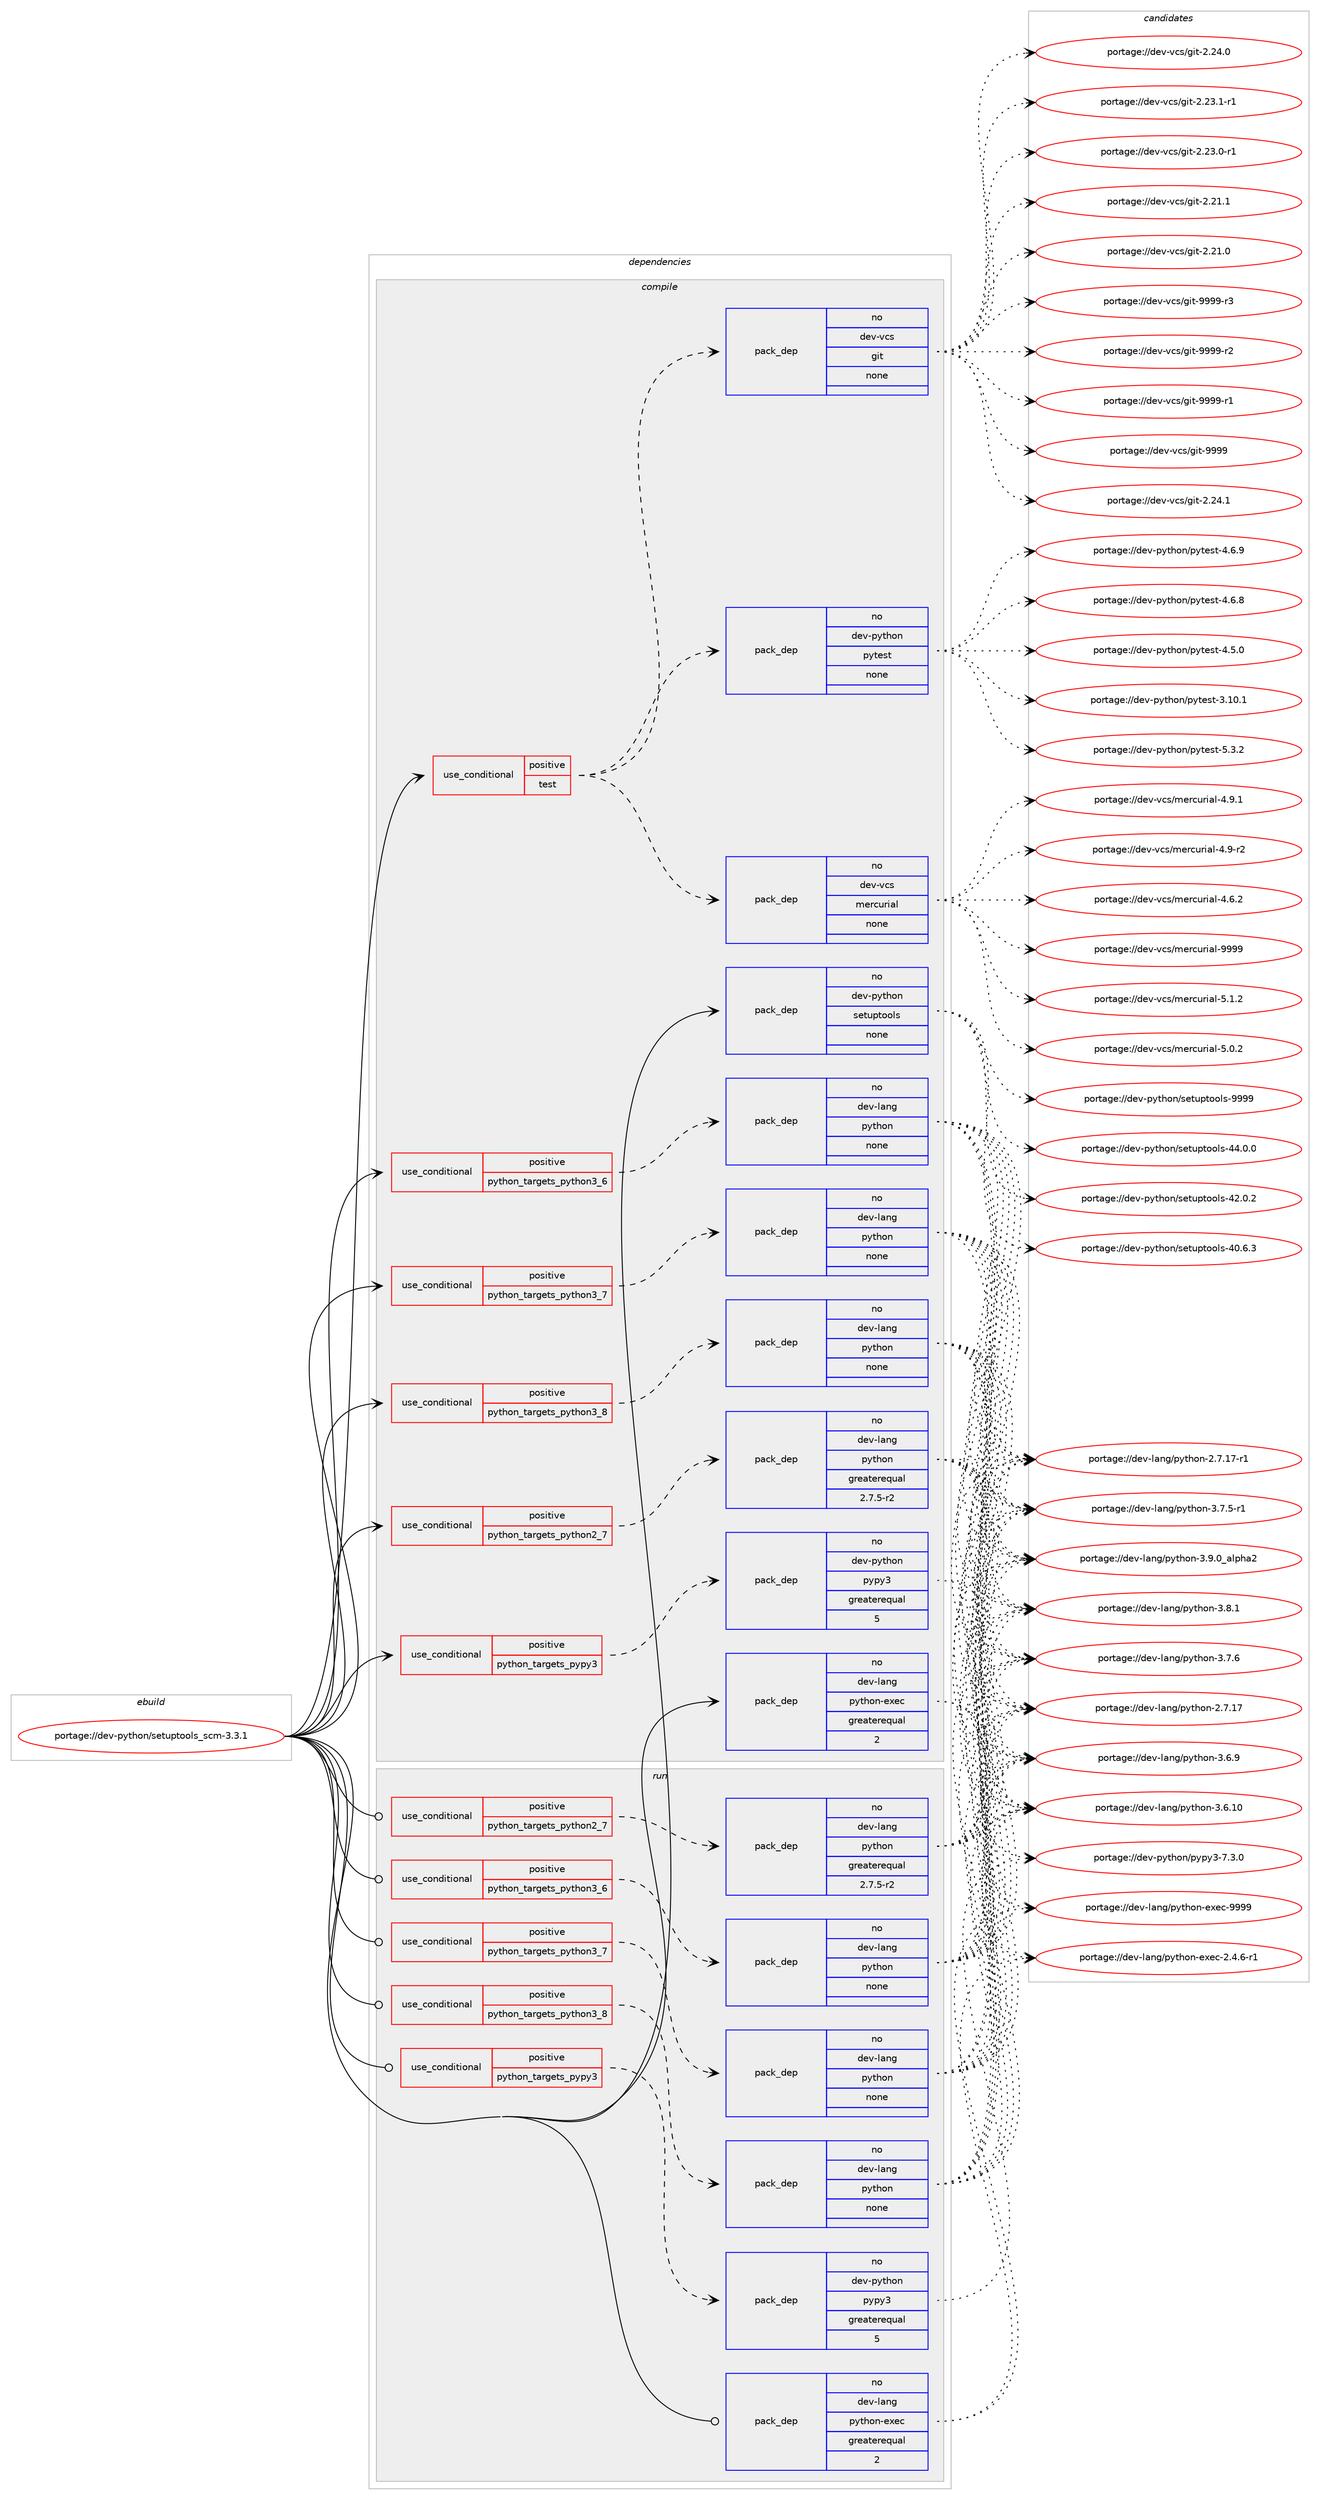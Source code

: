 digraph prolog {

# *************
# Graph options
# *************

newrank=true;
concentrate=true;
compound=true;
graph [rankdir=LR,fontname=Helvetica,fontsize=10,ranksep=1.5];#, ranksep=2.5, nodesep=0.2];
edge  [arrowhead=vee];
node  [fontname=Helvetica,fontsize=10];

# **********
# The ebuild
# **********

subgraph cluster_leftcol {
color=gray;
label=<<i>ebuild</i>>;
id [label="portage://dev-python/setuptools_scm-3.3.1", color=red, width=4, href="../dev-python/setuptools_scm-3.3.1.svg"];
}

# ****************
# The dependencies
# ****************

subgraph cluster_midcol {
color=gray;
label=<<i>dependencies</i>>;
subgraph cluster_compile {
fillcolor="#eeeeee";
style=filled;
label=<<i>compile</i>>;
subgraph cond106072 {
dependency426126 [label=<<TABLE BORDER="0" CELLBORDER="1" CELLSPACING="0" CELLPADDING="4"><TR><TD ROWSPAN="3" CELLPADDING="10">use_conditional</TD></TR><TR><TD>positive</TD></TR><TR><TD>python_targets_pypy3</TD></TR></TABLE>>, shape=none, color=red];
subgraph pack315156 {
dependency426127 [label=<<TABLE BORDER="0" CELLBORDER="1" CELLSPACING="0" CELLPADDING="4" WIDTH="220"><TR><TD ROWSPAN="6" CELLPADDING="30">pack_dep</TD></TR><TR><TD WIDTH="110">no</TD></TR><TR><TD>dev-python</TD></TR><TR><TD>pypy3</TD></TR><TR><TD>greaterequal</TD></TR><TR><TD>5</TD></TR></TABLE>>, shape=none, color=blue];
}
dependency426126:e -> dependency426127:w [weight=20,style="dashed",arrowhead="vee"];
}
id:e -> dependency426126:w [weight=20,style="solid",arrowhead="vee"];
subgraph cond106073 {
dependency426128 [label=<<TABLE BORDER="0" CELLBORDER="1" CELLSPACING="0" CELLPADDING="4"><TR><TD ROWSPAN="3" CELLPADDING="10">use_conditional</TD></TR><TR><TD>positive</TD></TR><TR><TD>python_targets_python2_7</TD></TR></TABLE>>, shape=none, color=red];
subgraph pack315157 {
dependency426129 [label=<<TABLE BORDER="0" CELLBORDER="1" CELLSPACING="0" CELLPADDING="4" WIDTH="220"><TR><TD ROWSPAN="6" CELLPADDING="30">pack_dep</TD></TR><TR><TD WIDTH="110">no</TD></TR><TR><TD>dev-lang</TD></TR><TR><TD>python</TD></TR><TR><TD>greaterequal</TD></TR><TR><TD>2.7.5-r2</TD></TR></TABLE>>, shape=none, color=blue];
}
dependency426128:e -> dependency426129:w [weight=20,style="dashed",arrowhead="vee"];
}
id:e -> dependency426128:w [weight=20,style="solid",arrowhead="vee"];
subgraph cond106074 {
dependency426130 [label=<<TABLE BORDER="0" CELLBORDER="1" CELLSPACING="0" CELLPADDING="4"><TR><TD ROWSPAN="3" CELLPADDING="10">use_conditional</TD></TR><TR><TD>positive</TD></TR><TR><TD>python_targets_python3_6</TD></TR></TABLE>>, shape=none, color=red];
subgraph pack315158 {
dependency426131 [label=<<TABLE BORDER="0" CELLBORDER="1" CELLSPACING="0" CELLPADDING="4" WIDTH="220"><TR><TD ROWSPAN="6" CELLPADDING="30">pack_dep</TD></TR><TR><TD WIDTH="110">no</TD></TR><TR><TD>dev-lang</TD></TR><TR><TD>python</TD></TR><TR><TD>none</TD></TR><TR><TD></TD></TR></TABLE>>, shape=none, color=blue];
}
dependency426130:e -> dependency426131:w [weight=20,style="dashed",arrowhead="vee"];
}
id:e -> dependency426130:w [weight=20,style="solid",arrowhead="vee"];
subgraph cond106075 {
dependency426132 [label=<<TABLE BORDER="0" CELLBORDER="1" CELLSPACING="0" CELLPADDING="4"><TR><TD ROWSPAN="3" CELLPADDING="10">use_conditional</TD></TR><TR><TD>positive</TD></TR><TR><TD>python_targets_python3_7</TD></TR></TABLE>>, shape=none, color=red];
subgraph pack315159 {
dependency426133 [label=<<TABLE BORDER="0" CELLBORDER="1" CELLSPACING="0" CELLPADDING="4" WIDTH="220"><TR><TD ROWSPAN="6" CELLPADDING="30">pack_dep</TD></TR><TR><TD WIDTH="110">no</TD></TR><TR><TD>dev-lang</TD></TR><TR><TD>python</TD></TR><TR><TD>none</TD></TR><TR><TD></TD></TR></TABLE>>, shape=none, color=blue];
}
dependency426132:e -> dependency426133:w [weight=20,style="dashed",arrowhead="vee"];
}
id:e -> dependency426132:w [weight=20,style="solid",arrowhead="vee"];
subgraph cond106076 {
dependency426134 [label=<<TABLE BORDER="0" CELLBORDER="1" CELLSPACING="0" CELLPADDING="4"><TR><TD ROWSPAN="3" CELLPADDING="10">use_conditional</TD></TR><TR><TD>positive</TD></TR><TR><TD>python_targets_python3_8</TD></TR></TABLE>>, shape=none, color=red];
subgraph pack315160 {
dependency426135 [label=<<TABLE BORDER="0" CELLBORDER="1" CELLSPACING="0" CELLPADDING="4" WIDTH="220"><TR><TD ROWSPAN="6" CELLPADDING="30">pack_dep</TD></TR><TR><TD WIDTH="110">no</TD></TR><TR><TD>dev-lang</TD></TR><TR><TD>python</TD></TR><TR><TD>none</TD></TR><TR><TD></TD></TR></TABLE>>, shape=none, color=blue];
}
dependency426134:e -> dependency426135:w [weight=20,style="dashed",arrowhead="vee"];
}
id:e -> dependency426134:w [weight=20,style="solid",arrowhead="vee"];
subgraph cond106077 {
dependency426136 [label=<<TABLE BORDER="0" CELLBORDER="1" CELLSPACING="0" CELLPADDING="4"><TR><TD ROWSPAN="3" CELLPADDING="10">use_conditional</TD></TR><TR><TD>positive</TD></TR><TR><TD>test</TD></TR></TABLE>>, shape=none, color=red];
subgraph pack315161 {
dependency426137 [label=<<TABLE BORDER="0" CELLBORDER="1" CELLSPACING="0" CELLPADDING="4" WIDTH="220"><TR><TD ROWSPAN="6" CELLPADDING="30">pack_dep</TD></TR><TR><TD WIDTH="110">no</TD></TR><TR><TD>dev-python</TD></TR><TR><TD>pytest</TD></TR><TR><TD>none</TD></TR><TR><TD></TD></TR></TABLE>>, shape=none, color=blue];
}
dependency426136:e -> dependency426137:w [weight=20,style="dashed",arrowhead="vee"];
subgraph pack315162 {
dependency426138 [label=<<TABLE BORDER="0" CELLBORDER="1" CELLSPACING="0" CELLPADDING="4" WIDTH="220"><TR><TD ROWSPAN="6" CELLPADDING="30">pack_dep</TD></TR><TR><TD WIDTH="110">no</TD></TR><TR><TD>dev-vcs</TD></TR><TR><TD>git</TD></TR><TR><TD>none</TD></TR><TR><TD></TD></TR></TABLE>>, shape=none, color=blue];
}
dependency426136:e -> dependency426138:w [weight=20,style="dashed",arrowhead="vee"];
subgraph pack315163 {
dependency426139 [label=<<TABLE BORDER="0" CELLBORDER="1" CELLSPACING="0" CELLPADDING="4" WIDTH="220"><TR><TD ROWSPAN="6" CELLPADDING="30">pack_dep</TD></TR><TR><TD WIDTH="110">no</TD></TR><TR><TD>dev-vcs</TD></TR><TR><TD>mercurial</TD></TR><TR><TD>none</TD></TR><TR><TD></TD></TR></TABLE>>, shape=none, color=blue];
}
dependency426136:e -> dependency426139:w [weight=20,style="dashed",arrowhead="vee"];
}
id:e -> dependency426136:w [weight=20,style="solid",arrowhead="vee"];
subgraph pack315164 {
dependency426140 [label=<<TABLE BORDER="0" CELLBORDER="1" CELLSPACING="0" CELLPADDING="4" WIDTH="220"><TR><TD ROWSPAN="6" CELLPADDING="30">pack_dep</TD></TR><TR><TD WIDTH="110">no</TD></TR><TR><TD>dev-lang</TD></TR><TR><TD>python-exec</TD></TR><TR><TD>greaterequal</TD></TR><TR><TD>2</TD></TR></TABLE>>, shape=none, color=blue];
}
id:e -> dependency426140:w [weight=20,style="solid",arrowhead="vee"];
subgraph pack315165 {
dependency426141 [label=<<TABLE BORDER="0" CELLBORDER="1" CELLSPACING="0" CELLPADDING="4" WIDTH="220"><TR><TD ROWSPAN="6" CELLPADDING="30">pack_dep</TD></TR><TR><TD WIDTH="110">no</TD></TR><TR><TD>dev-python</TD></TR><TR><TD>setuptools</TD></TR><TR><TD>none</TD></TR><TR><TD></TD></TR></TABLE>>, shape=none, color=blue];
}
id:e -> dependency426141:w [weight=20,style="solid",arrowhead="vee"];
}
subgraph cluster_compileandrun {
fillcolor="#eeeeee";
style=filled;
label=<<i>compile and run</i>>;
}
subgraph cluster_run {
fillcolor="#eeeeee";
style=filled;
label=<<i>run</i>>;
subgraph cond106078 {
dependency426142 [label=<<TABLE BORDER="0" CELLBORDER="1" CELLSPACING="0" CELLPADDING="4"><TR><TD ROWSPAN="3" CELLPADDING="10">use_conditional</TD></TR><TR><TD>positive</TD></TR><TR><TD>python_targets_pypy3</TD></TR></TABLE>>, shape=none, color=red];
subgraph pack315166 {
dependency426143 [label=<<TABLE BORDER="0" CELLBORDER="1" CELLSPACING="0" CELLPADDING="4" WIDTH="220"><TR><TD ROWSPAN="6" CELLPADDING="30">pack_dep</TD></TR><TR><TD WIDTH="110">no</TD></TR><TR><TD>dev-python</TD></TR><TR><TD>pypy3</TD></TR><TR><TD>greaterequal</TD></TR><TR><TD>5</TD></TR></TABLE>>, shape=none, color=blue];
}
dependency426142:e -> dependency426143:w [weight=20,style="dashed",arrowhead="vee"];
}
id:e -> dependency426142:w [weight=20,style="solid",arrowhead="odot"];
subgraph cond106079 {
dependency426144 [label=<<TABLE BORDER="0" CELLBORDER="1" CELLSPACING="0" CELLPADDING="4"><TR><TD ROWSPAN="3" CELLPADDING="10">use_conditional</TD></TR><TR><TD>positive</TD></TR><TR><TD>python_targets_python2_7</TD></TR></TABLE>>, shape=none, color=red];
subgraph pack315167 {
dependency426145 [label=<<TABLE BORDER="0" CELLBORDER="1" CELLSPACING="0" CELLPADDING="4" WIDTH="220"><TR><TD ROWSPAN="6" CELLPADDING="30">pack_dep</TD></TR><TR><TD WIDTH="110">no</TD></TR><TR><TD>dev-lang</TD></TR><TR><TD>python</TD></TR><TR><TD>greaterequal</TD></TR><TR><TD>2.7.5-r2</TD></TR></TABLE>>, shape=none, color=blue];
}
dependency426144:e -> dependency426145:w [weight=20,style="dashed",arrowhead="vee"];
}
id:e -> dependency426144:w [weight=20,style="solid",arrowhead="odot"];
subgraph cond106080 {
dependency426146 [label=<<TABLE BORDER="0" CELLBORDER="1" CELLSPACING="0" CELLPADDING="4"><TR><TD ROWSPAN="3" CELLPADDING="10">use_conditional</TD></TR><TR><TD>positive</TD></TR><TR><TD>python_targets_python3_6</TD></TR></TABLE>>, shape=none, color=red];
subgraph pack315168 {
dependency426147 [label=<<TABLE BORDER="0" CELLBORDER="1" CELLSPACING="0" CELLPADDING="4" WIDTH="220"><TR><TD ROWSPAN="6" CELLPADDING="30">pack_dep</TD></TR><TR><TD WIDTH="110">no</TD></TR><TR><TD>dev-lang</TD></TR><TR><TD>python</TD></TR><TR><TD>none</TD></TR><TR><TD></TD></TR></TABLE>>, shape=none, color=blue];
}
dependency426146:e -> dependency426147:w [weight=20,style="dashed",arrowhead="vee"];
}
id:e -> dependency426146:w [weight=20,style="solid",arrowhead="odot"];
subgraph cond106081 {
dependency426148 [label=<<TABLE BORDER="0" CELLBORDER="1" CELLSPACING="0" CELLPADDING="4"><TR><TD ROWSPAN="3" CELLPADDING="10">use_conditional</TD></TR><TR><TD>positive</TD></TR><TR><TD>python_targets_python3_7</TD></TR></TABLE>>, shape=none, color=red];
subgraph pack315169 {
dependency426149 [label=<<TABLE BORDER="0" CELLBORDER="1" CELLSPACING="0" CELLPADDING="4" WIDTH="220"><TR><TD ROWSPAN="6" CELLPADDING="30">pack_dep</TD></TR><TR><TD WIDTH="110">no</TD></TR><TR><TD>dev-lang</TD></TR><TR><TD>python</TD></TR><TR><TD>none</TD></TR><TR><TD></TD></TR></TABLE>>, shape=none, color=blue];
}
dependency426148:e -> dependency426149:w [weight=20,style="dashed",arrowhead="vee"];
}
id:e -> dependency426148:w [weight=20,style="solid",arrowhead="odot"];
subgraph cond106082 {
dependency426150 [label=<<TABLE BORDER="0" CELLBORDER="1" CELLSPACING="0" CELLPADDING="4"><TR><TD ROWSPAN="3" CELLPADDING="10">use_conditional</TD></TR><TR><TD>positive</TD></TR><TR><TD>python_targets_python3_8</TD></TR></TABLE>>, shape=none, color=red];
subgraph pack315170 {
dependency426151 [label=<<TABLE BORDER="0" CELLBORDER="1" CELLSPACING="0" CELLPADDING="4" WIDTH="220"><TR><TD ROWSPAN="6" CELLPADDING="30">pack_dep</TD></TR><TR><TD WIDTH="110">no</TD></TR><TR><TD>dev-lang</TD></TR><TR><TD>python</TD></TR><TR><TD>none</TD></TR><TR><TD></TD></TR></TABLE>>, shape=none, color=blue];
}
dependency426150:e -> dependency426151:w [weight=20,style="dashed",arrowhead="vee"];
}
id:e -> dependency426150:w [weight=20,style="solid",arrowhead="odot"];
subgraph pack315171 {
dependency426152 [label=<<TABLE BORDER="0" CELLBORDER="1" CELLSPACING="0" CELLPADDING="4" WIDTH="220"><TR><TD ROWSPAN="6" CELLPADDING="30">pack_dep</TD></TR><TR><TD WIDTH="110">no</TD></TR><TR><TD>dev-lang</TD></TR><TR><TD>python-exec</TD></TR><TR><TD>greaterequal</TD></TR><TR><TD>2</TD></TR></TABLE>>, shape=none, color=blue];
}
id:e -> dependency426152:w [weight=20,style="solid",arrowhead="odot"];
}
}

# **************
# The candidates
# **************

subgraph cluster_choices {
rank=same;
color=gray;
label=<<i>candidates</i>>;

subgraph choice315156 {
color=black;
nodesep=1;
choice100101118451121211161041111104711212111212151455546514648 [label="portage://dev-python/pypy3-7.3.0", color=red, width=4,href="../dev-python/pypy3-7.3.0.svg"];
dependency426127:e -> choice100101118451121211161041111104711212111212151455546514648:w [style=dotted,weight="100"];
}
subgraph choice315157 {
color=black;
nodesep=1;
choice10010111845108971101034711212111610411111045514657464895971081121049750 [label="portage://dev-lang/python-3.9.0_alpha2", color=red, width=4,href="../dev-lang/python-3.9.0_alpha2.svg"];
choice100101118451089711010347112121116104111110455146564649 [label="portage://dev-lang/python-3.8.1", color=red, width=4,href="../dev-lang/python-3.8.1.svg"];
choice100101118451089711010347112121116104111110455146554654 [label="portage://dev-lang/python-3.7.6", color=red, width=4,href="../dev-lang/python-3.7.6.svg"];
choice1001011184510897110103471121211161041111104551465546534511449 [label="portage://dev-lang/python-3.7.5-r1", color=red, width=4,href="../dev-lang/python-3.7.5-r1.svg"];
choice100101118451089711010347112121116104111110455146544657 [label="portage://dev-lang/python-3.6.9", color=red, width=4,href="../dev-lang/python-3.6.9.svg"];
choice10010111845108971101034711212111610411111045514654464948 [label="portage://dev-lang/python-3.6.10", color=red, width=4,href="../dev-lang/python-3.6.10.svg"];
choice100101118451089711010347112121116104111110455046554649554511449 [label="portage://dev-lang/python-2.7.17-r1", color=red, width=4,href="../dev-lang/python-2.7.17-r1.svg"];
choice10010111845108971101034711212111610411111045504655464955 [label="portage://dev-lang/python-2.7.17", color=red, width=4,href="../dev-lang/python-2.7.17.svg"];
dependency426129:e -> choice10010111845108971101034711212111610411111045514657464895971081121049750:w [style=dotted,weight="100"];
dependency426129:e -> choice100101118451089711010347112121116104111110455146564649:w [style=dotted,weight="100"];
dependency426129:e -> choice100101118451089711010347112121116104111110455146554654:w [style=dotted,weight="100"];
dependency426129:e -> choice1001011184510897110103471121211161041111104551465546534511449:w [style=dotted,weight="100"];
dependency426129:e -> choice100101118451089711010347112121116104111110455146544657:w [style=dotted,weight="100"];
dependency426129:e -> choice10010111845108971101034711212111610411111045514654464948:w [style=dotted,weight="100"];
dependency426129:e -> choice100101118451089711010347112121116104111110455046554649554511449:w [style=dotted,weight="100"];
dependency426129:e -> choice10010111845108971101034711212111610411111045504655464955:w [style=dotted,weight="100"];
}
subgraph choice315158 {
color=black;
nodesep=1;
choice10010111845108971101034711212111610411111045514657464895971081121049750 [label="portage://dev-lang/python-3.9.0_alpha2", color=red, width=4,href="../dev-lang/python-3.9.0_alpha2.svg"];
choice100101118451089711010347112121116104111110455146564649 [label="portage://dev-lang/python-3.8.1", color=red, width=4,href="../dev-lang/python-3.8.1.svg"];
choice100101118451089711010347112121116104111110455146554654 [label="portage://dev-lang/python-3.7.6", color=red, width=4,href="../dev-lang/python-3.7.6.svg"];
choice1001011184510897110103471121211161041111104551465546534511449 [label="portage://dev-lang/python-3.7.5-r1", color=red, width=4,href="../dev-lang/python-3.7.5-r1.svg"];
choice100101118451089711010347112121116104111110455146544657 [label="portage://dev-lang/python-3.6.9", color=red, width=4,href="../dev-lang/python-3.6.9.svg"];
choice10010111845108971101034711212111610411111045514654464948 [label="portage://dev-lang/python-3.6.10", color=red, width=4,href="../dev-lang/python-3.6.10.svg"];
choice100101118451089711010347112121116104111110455046554649554511449 [label="portage://dev-lang/python-2.7.17-r1", color=red, width=4,href="../dev-lang/python-2.7.17-r1.svg"];
choice10010111845108971101034711212111610411111045504655464955 [label="portage://dev-lang/python-2.7.17", color=red, width=4,href="../dev-lang/python-2.7.17.svg"];
dependency426131:e -> choice10010111845108971101034711212111610411111045514657464895971081121049750:w [style=dotted,weight="100"];
dependency426131:e -> choice100101118451089711010347112121116104111110455146564649:w [style=dotted,weight="100"];
dependency426131:e -> choice100101118451089711010347112121116104111110455146554654:w [style=dotted,weight="100"];
dependency426131:e -> choice1001011184510897110103471121211161041111104551465546534511449:w [style=dotted,weight="100"];
dependency426131:e -> choice100101118451089711010347112121116104111110455146544657:w [style=dotted,weight="100"];
dependency426131:e -> choice10010111845108971101034711212111610411111045514654464948:w [style=dotted,weight="100"];
dependency426131:e -> choice100101118451089711010347112121116104111110455046554649554511449:w [style=dotted,weight="100"];
dependency426131:e -> choice10010111845108971101034711212111610411111045504655464955:w [style=dotted,weight="100"];
}
subgraph choice315159 {
color=black;
nodesep=1;
choice10010111845108971101034711212111610411111045514657464895971081121049750 [label="portage://dev-lang/python-3.9.0_alpha2", color=red, width=4,href="../dev-lang/python-3.9.0_alpha2.svg"];
choice100101118451089711010347112121116104111110455146564649 [label="portage://dev-lang/python-3.8.1", color=red, width=4,href="../dev-lang/python-3.8.1.svg"];
choice100101118451089711010347112121116104111110455146554654 [label="portage://dev-lang/python-3.7.6", color=red, width=4,href="../dev-lang/python-3.7.6.svg"];
choice1001011184510897110103471121211161041111104551465546534511449 [label="portage://dev-lang/python-3.7.5-r1", color=red, width=4,href="../dev-lang/python-3.7.5-r1.svg"];
choice100101118451089711010347112121116104111110455146544657 [label="portage://dev-lang/python-3.6.9", color=red, width=4,href="../dev-lang/python-3.6.9.svg"];
choice10010111845108971101034711212111610411111045514654464948 [label="portage://dev-lang/python-3.6.10", color=red, width=4,href="../dev-lang/python-3.6.10.svg"];
choice100101118451089711010347112121116104111110455046554649554511449 [label="portage://dev-lang/python-2.7.17-r1", color=red, width=4,href="../dev-lang/python-2.7.17-r1.svg"];
choice10010111845108971101034711212111610411111045504655464955 [label="portage://dev-lang/python-2.7.17", color=red, width=4,href="../dev-lang/python-2.7.17.svg"];
dependency426133:e -> choice10010111845108971101034711212111610411111045514657464895971081121049750:w [style=dotted,weight="100"];
dependency426133:e -> choice100101118451089711010347112121116104111110455146564649:w [style=dotted,weight="100"];
dependency426133:e -> choice100101118451089711010347112121116104111110455146554654:w [style=dotted,weight="100"];
dependency426133:e -> choice1001011184510897110103471121211161041111104551465546534511449:w [style=dotted,weight="100"];
dependency426133:e -> choice100101118451089711010347112121116104111110455146544657:w [style=dotted,weight="100"];
dependency426133:e -> choice10010111845108971101034711212111610411111045514654464948:w [style=dotted,weight="100"];
dependency426133:e -> choice100101118451089711010347112121116104111110455046554649554511449:w [style=dotted,weight="100"];
dependency426133:e -> choice10010111845108971101034711212111610411111045504655464955:w [style=dotted,weight="100"];
}
subgraph choice315160 {
color=black;
nodesep=1;
choice10010111845108971101034711212111610411111045514657464895971081121049750 [label="portage://dev-lang/python-3.9.0_alpha2", color=red, width=4,href="../dev-lang/python-3.9.0_alpha2.svg"];
choice100101118451089711010347112121116104111110455146564649 [label="portage://dev-lang/python-3.8.1", color=red, width=4,href="../dev-lang/python-3.8.1.svg"];
choice100101118451089711010347112121116104111110455146554654 [label="portage://dev-lang/python-3.7.6", color=red, width=4,href="../dev-lang/python-3.7.6.svg"];
choice1001011184510897110103471121211161041111104551465546534511449 [label="portage://dev-lang/python-3.7.5-r1", color=red, width=4,href="../dev-lang/python-3.7.5-r1.svg"];
choice100101118451089711010347112121116104111110455146544657 [label="portage://dev-lang/python-3.6.9", color=red, width=4,href="../dev-lang/python-3.6.9.svg"];
choice10010111845108971101034711212111610411111045514654464948 [label="portage://dev-lang/python-3.6.10", color=red, width=4,href="../dev-lang/python-3.6.10.svg"];
choice100101118451089711010347112121116104111110455046554649554511449 [label="portage://dev-lang/python-2.7.17-r1", color=red, width=4,href="../dev-lang/python-2.7.17-r1.svg"];
choice10010111845108971101034711212111610411111045504655464955 [label="portage://dev-lang/python-2.7.17", color=red, width=4,href="../dev-lang/python-2.7.17.svg"];
dependency426135:e -> choice10010111845108971101034711212111610411111045514657464895971081121049750:w [style=dotted,weight="100"];
dependency426135:e -> choice100101118451089711010347112121116104111110455146564649:w [style=dotted,weight="100"];
dependency426135:e -> choice100101118451089711010347112121116104111110455146554654:w [style=dotted,weight="100"];
dependency426135:e -> choice1001011184510897110103471121211161041111104551465546534511449:w [style=dotted,weight="100"];
dependency426135:e -> choice100101118451089711010347112121116104111110455146544657:w [style=dotted,weight="100"];
dependency426135:e -> choice10010111845108971101034711212111610411111045514654464948:w [style=dotted,weight="100"];
dependency426135:e -> choice100101118451089711010347112121116104111110455046554649554511449:w [style=dotted,weight="100"];
dependency426135:e -> choice10010111845108971101034711212111610411111045504655464955:w [style=dotted,weight="100"];
}
subgraph choice315161 {
color=black;
nodesep=1;
choice1001011184511212111610411111047112121116101115116455346514650 [label="portage://dev-python/pytest-5.3.2", color=red, width=4,href="../dev-python/pytest-5.3.2.svg"];
choice1001011184511212111610411111047112121116101115116455246544657 [label="portage://dev-python/pytest-4.6.9", color=red, width=4,href="../dev-python/pytest-4.6.9.svg"];
choice1001011184511212111610411111047112121116101115116455246544656 [label="portage://dev-python/pytest-4.6.8", color=red, width=4,href="../dev-python/pytest-4.6.8.svg"];
choice1001011184511212111610411111047112121116101115116455246534648 [label="portage://dev-python/pytest-4.5.0", color=red, width=4,href="../dev-python/pytest-4.5.0.svg"];
choice100101118451121211161041111104711212111610111511645514649484649 [label="portage://dev-python/pytest-3.10.1", color=red, width=4,href="../dev-python/pytest-3.10.1.svg"];
dependency426137:e -> choice1001011184511212111610411111047112121116101115116455346514650:w [style=dotted,weight="100"];
dependency426137:e -> choice1001011184511212111610411111047112121116101115116455246544657:w [style=dotted,weight="100"];
dependency426137:e -> choice1001011184511212111610411111047112121116101115116455246544656:w [style=dotted,weight="100"];
dependency426137:e -> choice1001011184511212111610411111047112121116101115116455246534648:w [style=dotted,weight="100"];
dependency426137:e -> choice100101118451121211161041111104711212111610111511645514649484649:w [style=dotted,weight="100"];
}
subgraph choice315162 {
color=black;
nodesep=1;
choice10010111845118991154710310511645575757574511451 [label="portage://dev-vcs/git-9999-r3", color=red, width=4,href="../dev-vcs/git-9999-r3.svg"];
choice10010111845118991154710310511645575757574511450 [label="portage://dev-vcs/git-9999-r2", color=red, width=4,href="../dev-vcs/git-9999-r2.svg"];
choice10010111845118991154710310511645575757574511449 [label="portage://dev-vcs/git-9999-r1", color=red, width=4,href="../dev-vcs/git-9999-r1.svg"];
choice1001011184511899115471031051164557575757 [label="portage://dev-vcs/git-9999", color=red, width=4,href="../dev-vcs/git-9999.svg"];
choice10010111845118991154710310511645504650524649 [label="portage://dev-vcs/git-2.24.1", color=red, width=4,href="../dev-vcs/git-2.24.1.svg"];
choice10010111845118991154710310511645504650524648 [label="portage://dev-vcs/git-2.24.0", color=red, width=4,href="../dev-vcs/git-2.24.0.svg"];
choice100101118451189911547103105116455046505146494511449 [label="portage://dev-vcs/git-2.23.1-r1", color=red, width=4,href="../dev-vcs/git-2.23.1-r1.svg"];
choice100101118451189911547103105116455046505146484511449 [label="portage://dev-vcs/git-2.23.0-r1", color=red, width=4,href="../dev-vcs/git-2.23.0-r1.svg"];
choice10010111845118991154710310511645504650494649 [label="portage://dev-vcs/git-2.21.1", color=red, width=4,href="../dev-vcs/git-2.21.1.svg"];
choice10010111845118991154710310511645504650494648 [label="portage://dev-vcs/git-2.21.0", color=red, width=4,href="../dev-vcs/git-2.21.0.svg"];
dependency426138:e -> choice10010111845118991154710310511645575757574511451:w [style=dotted,weight="100"];
dependency426138:e -> choice10010111845118991154710310511645575757574511450:w [style=dotted,weight="100"];
dependency426138:e -> choice10010111845118991154710310511645575757574511449:w [style=dotted,weight="100"];
dependency426138:e -> choice1001011184511899115471031051164557575757:w [style=dotted,weight="100"];
dependency426138:e -> choice10010111845118991154710310511645504650524649:w [style=dotted,weight="100"];
dependency426138:e -> choice10010111845118991154710310511645504650524648:w [style=dotted,weight="100"];
dependency426138:e -> choice100101118451189911547103105116455046505146494511449:w [style=dotted,weight="100"];
dependency426138:e -> choice100101118451189911547103105116455046505146484511449:w [style=dotted,weight="100"];
dependency426138:e -> choice10010111845118991154710310511645504650494649:w [style=dotted,weight="100"];
dependency426138:e -> choice10010111845118991154710310511645504650494648:w [style=dotted,weight="100"];
}
subgraph choice315163 {
color=black;
nodesep=1;
choice10010111845118991154710910111499117114105971084557575757 [label="portage://dev-vcs/mercurial-9999", color=red, width=4,href="../dev-vcs/mercurial-9999.svg"];
choice1001011184511899115471091011149911711410597108455346494650 [label="portage://dev-vcs/mercurial-5.1.2", color=red, width=4,href="../dev-vcs/mercurial-5.1.2.svg"];
choice1001011184511899115471091011149911711410597108455346484650 [label="portage://dev-vcs/mercurial-5.0.2", color=red, width=4,href="../dev-vcs/mercurial-5.0.2.svg"];
choice1001011184511899115471091011149911711410597108455246574649 [label="portage://dev-vcs/mercurial-4.9.1", color=red, width=4,href="../dev-vcs/mercurial-4.9.1.svg"];
choice1001011184511899115471091011149911711410597108455246574511450 [label="portage://dev-vcs/mercurial-4.9-r2", color=red, width=4,href="../dev-vcs/mercurial-4.9-r2.svg"];
choice1001011184511899115471091011149911711410597108455246544650 [label="portage://dev-vcs/mercurial-4.6.2", color=red, width=4,href="../dev-vcs/mercurial-4.6.2.svg"];
dependency426139:e -> choice10010111845118991154710910111499117114105971084557575757:w [style=dotted,weight="100"];
dependency426139:e -> choice1001011184511899115471091011149911711410597108455346494650:w [style=dotted,weight="100"];
dependency426139:e -> choice1001011184511899115471091011149911711410597108455346484650:w [style=dotted,weight="100"];
dependency426139:e -> choice1001011184511899115471091011149911711410597108455246574649:w [style=dotted,weight="100"];
dependency426139:e -> choice1001011184511899115471091011149911711410597108455246574511450:w [style=dotted,weight="100"];
dependency426139:e -> choice1001011184511899115471091011149911711410597108455246544650:w [style=dotted,weight="100"];
}
subgraph choice315164 {
color=black;
nodesep=1;
choice10010111845108971101034711212111610411111045101120101994557575757 [label="portage://dev-lang/python-exec-9999", color=red, width=4,href="../dev-lang/python-exec-9999.svg"];
choice10010111845108971101034711212111610411111045101120101994550465246544511449 [label="portage://dev-lang/python-exec-2.4.6-r1", color=red, width=4,href="../dev-lang/python-exec-2.4.6-r1.svg"];
dependency426140:e -> choice10010111845108971101034711212111610411111045101120101994557575757:w [style=dotted,weight="100"];
dependency426140:e -> choice10010111845108971101034711212111610411111045101120101994550465246544511449:w [style=dotted,weight="100"];
}
subgraph choice315165 {
color=black;
nodesep=1;
choice10010111845112121116104111110471151011161171121161111111081154557575757 [label="portage://dev-python/setuptools-9999", color=red, width=4,href="../dev-python/setuptools-9999.svg"];
choice100101118451121211161041111104711510111611711211611111110811545525246484648 [label="portage://dev-python/setuptools-44.0.0", color=red, width=4,href="../dev-python/setuptools-44.0.0.svg"];
choice100101118451121211161041111104711510111611711211611111110811545525046484650 [label="portage://dev-python/setuptools-42.0.2", color=red, width=4,href="../dev-python/setuptools-42.0.2.svg"];
choice100101118451121211161041111104711510111611711211611111110811545524846544651 [label="portage://dev-python/setuptools-40.6.3", color=red, width=4,href="../dev-python/setuptools-40.6.3.svg"];
dependency426141:e -> choice10010111845112121116104111110471151011161171121161111111081154557575757:w [style=dotted,weight="100"];
dependency426141:e -> choice100101118451121211161041111104711510111611711211611111110811545525246484648:w [style=dotted,weight="100"];
dependency426141:e -> choice100101118451121211161041111104711510111611711211611111110811545525046484650:w [style=dotted,weight="100"];
dependency426141:e -> choice100101118451121211161041111104711510111611711211611111110811545524846544651:w [style=dotted,weight="100"];
}
subgraph choice315166 {
color=black;
nodesep=1;
choice100101118451121211161041111104711212111212151455546514648 [label="portage://dev-python/pypy3-7.3.0", color=red, width=4,href="../dev-python/pypy3-7.3.0.svg"];
dependency426143:e -> choice100101118451121211161041111104711212111212151455546514648:w [style=dotted,weight="100"];
}
subgraph choice315167 {
color=black;
nodesep=1;
choice10010111845108971101034711212111610411111045514657464895971081121049750 [label="portage://dev-lang/python-3.9.0_alpha2", color=red, width=4,href="../dev-lang/python-3.9.0_alpha2.svg"];
choice100101118451089711010347112121116104111110455146564649 [label="portage://dev-lang/python-3.8.1", color=red, width=4,href="../dev-lang/python-3.8.1.svg"];
choice100101118451089711010347112121116104111110455146554654 [label="portage://dev-lang/python-3.7.6", color=red, width=4,href="../dev-lang/python-3.7.6.svg"];
choice1001011184510897110103471121211161041111104551465546534511449 [label="portage://dev-lang/python-3.7.5-r1", color=red, width=4,href="../dev-lang/python-3.7.5-r1.svg"];
choice100101118451089711010347112121116104111110455146544657 [label="portage://dev-lang/python-3.6.9", color=red, width=4,href="../dev-lang/python-3.6.9.svg"];
choice10010111845108971101034711212111610411111045514654464948 [label="portage://dev-lang/python-3.6.10", color=red, width=4,href="../dev-lang/python-3.6.10.svg"];
choice100101118451089711010347112121116104111110455046554649554511449 [label="portage://dev-lang/python-2.7.17-r1", color=red, width=4,href="../dev-lang/python-2.7.17-r1.svg"];
choice10010111845108971101034711212111610411111045504655464955 [label="portage://dev-lang/python-2.7.17", color=red, width=4,href="../dev-lang/python-2.7.17.svg"];
dependency426145:e -> choice10010111845108971101034711212111610411111045514657464895971081121049750:w [style=dotted,weight="100"];
dependency426145:e -> choice100101118451089711010347112121116104111110455146564649:w [style=dotted,weight="100"];
dependency426145:e -> choice100101118451089711010347112121116104111110455146554654:w [style=dotted,weight="100"];
dependency426145:e -> choice1001011184510897110103471121211161041111104551465546534511449:w [style=dotted,weight="100"];
dependency426145:e -> choice100101118451089711010347112121116104111110455146544657:w [style=dotted,weight="100"];
dependency426145:e -> choice10010111845108971101034711212111610411111045514654464948:w [style=dotted,weight="100"];
dependency426145:e -> choice100101118451089711010347112121116104111110455046554649554511449:w [style=dotted,weight="100"];
dependency426145:e -> choice10010111845108971101034711212111610411111045504655464955:w [style=dotted,weight="100"];
}
subgraph choice315168 {
color=black;
nodesep=1;
choice10010111845108971101034711212111610411111045514657464895971081121049750 [label="portage://dev-lang/python-3.9.0_alpha2", color=red, width=4,href="../dev-lang/python-3.9.0_alpha2.svg"];
choice100101118451089711010347112121116104111110455146564649 [label="portage://dev-lang/python-3.8.1", color=red, width=4,href="../dev-lang/python-3.8.1.svg"];
choice100101118451089711010347112121116104111110455146554654 [label="portage://dev-lang/python-3.7.6", color=red, width=4,href="../dev-lang/python-3.7.6.svg"];
choice1001011184510897110103471121211161041111104551465546534511449 [label="portage://dev-lang/python-3.7.5-r1", color=red, width=4,href="../dev-lang/python-3.7.5-r1.svg"];
choice100101118451089711010347112121116104111110455146544657 [label="portage://dev-lang/python-3.6.9", color=red, width=4,href="../dev-lang/python-3.6.9.svg"];
choice10010111845108971101034711212111610411111045514654464948 [label="portage://dev-lang/python-3.6.10", color=red, width=4,href="../dev-lang/python-3.6.10.svg"];
choice100101118451089711010347112121116104111110455046554649554511449 [label="portage://dev-lang/python-2.7.17-r1", color=red, width=4,href="../dev-lang/python-2.7.17-r1.svg"];
choice10010111845108971101034711212111610411111045504655464955 [label="portage://dev-lang/python-2.7.17", color=red, width=4,href="../dev-lang/python-2.7.17.svg"];
dependency426147:e -> choice10010111845108971101034711212111610411111045514657464895971081121049750:w [style=dotted,weight="100"];
dependency426147:e -> choice100101118451089711010347112121116104111110455146564649:w [style=dotted,weight="100"];
dependency426147:e -> choice100101118451089711010347112121116104111110455146554654:w [style=dotted,weight="100"];
dependency426147:e -> choice1001011184510897110103471121211161041111104551465546534511449:w [style=dotted,weight="100"];
dependency426147:e -> choice100101118451089711010347112121116104111110455146544657:w [style=dotted,weight="100"];
dependency426147:e -> choice10010111845108971101034711212111610411111045514654464948:w [style=dotted,weight="100"];
dependency426147:e -> choice100101118451089711010347112121116104111110455046554649554511449:w [style=dotted,weight="100"];
dependency426147:e -> choice10010111845108971101034711212111610411111045504655464955:w [style=dotted,weight="100"];
}
subgraph choice315169 {
color=black;
nodesep=1;
choice10010111845108971101034711212111610411111045514657464895971081121049750 [label="portage://dev-lang/python-3.9.0_alpha2", color=red, width=4,href="../dev-lang/python-3.9.0_alpha2.svg"];
choice100101118451089711010347112121116104111110455146564649 [label="portage://dev-lang/python-3.8.1", color=red, width=4,href="../dev-lang/python-3.8.1.svg"];
choice100101118451089711010347112121116104111110455146554654 [label="portage://dev-lang/python-3.7.6", color=red, width=4,href="../dev-lang/python-3.7.6.svg"];
choice1001011184510897110103471121211161041111104551465546534511449 [label="portage://dev-lang/python-3.7.5-r1", color=red, width=4,href="../dev-lang/python-3.7.5-r1.svg"];
choice100101118451089711010347112121116104111110455146544657 [label="portage://dev-lang/python-3.6.9", color=red, width=4,href="../dev-lang/python-3.6.9.svg"];
choice10010111845108971101034711212111610411111045514654464948 [label="portage://dev-lang/python-3.6.10", color=red, width=4,href="../dev-lang/python-3.6.10.svg"];
choice100101118451089711010347112121116104111110455046554649554511449 [label="portage://dev-lang/python-2.7.17-r1", color=red, width=4,href="../dev-lang/python-2.7.17-r1.svg"];
choice10010111845108971101034711212111610411111045504655464955 [label="portage://dev-lang/python-2.7.17", color=red, width=4,href="../dev-lang/python-2.7.17.svg"];
dependency426149:e -> choice10010111845108971101034711212111610411111045514657464895971081121049750:w [style=dotted,weight="100"];
dependency426149:e -> choice100101118451089711010347112121116104111110455146564649:w [style=dotted,weight="100"];
dependency426149:e -> choice100101118451089711010347112121116104111110455146554654:w [style=dotted,weight="100"];
dependency426149:e -> choice1001011184510897110103471121211161041111104551465546534511449:w [style=dotted,weight="100"];
dependency426149:e -> choice100101118451089711010347112121116104111110455146544657:w [style=dotted,weight="100"];
dependency426149:e -> choice10010111845108971101034711212111610411111045514654464948:w [style=dotted,weight="100"];
dependency426149:e -> choice100101118451089711010347112121116104111110455046554649554511449:w [style=dotted,weight="100"];
dependency426149:e -> choice10010111845108971101034711212111610411111045504655464955:w [style=dotted,weight="100"];
}
subgraph choice315170 {
color=black;
nodesep=1;
choice10010111845108971101034711212111610411111045514657464895971081121049750 [label="portage://dev-lang/python-3.9.0_alpha2", color=red, width=4,href="../dev-lang/python-3.9.0_alpha2.svg"];
choice100101118451089711010347112121116104111110455146564649 [label="portage://dev-lang/python-3.8.1", color=red, width=4,href="../dev-lang/python-3.8.1.svg"];
choice100101118451089711010347112121116104111110455146554654 [label="portage://dev-lang/python-3.7.6", color=red, width=4,href="../dev-lang/python-3.7.6.svg"];
choice1001011184510897110103471121211161041111104551465546534511449 [label="portage://dev-lang/python-3.7.5-r1", color=red, width=4,href="../dev-lang/python-3.7.5-r1.svg"];
choice100101118451089711010347112121116104111110455146544657 [label="portage://dev-lang/python-3.6.9", color=red, width=4,href="../dev-lang/python-3.6.9.svg"];
choice10010111845108971101034711212111610411111045514654464948 [label="portage://dev-lang/python-3.6.10", color=red, width=4,href="../dev-lang/python-3.6.10.svg"];
choice100101118451089711010347112121116104111110455046554649554511449 [label="portage://dev-lang/python-2.7.17-r1", color=red, width=4,href="../dev-lang/python-2.7.17-r1.svg"];
choice10010111845108971101034711212111610411111045504655464955 [label="portage://dev-lang/python-2.7.17", color=red, width=4,href="../dev-lang/python-2.7.17.svg"];
dependency426151:e -> choice10010111845108971101034711212111610411111045514657464895971081121049750:w [style=dotted,weight="100"];
dependency426151:e -> choice100101118451089711010347112121116104111110455146564649:w [style=dotted,weight="100"];
dependency426151:e -> choice100101118451089711010347112121116104111110455146554654:w [style=dotted,weight="100"];
dependency426151:e -> choice1001011184510897110103471121211161041111104551465546534511449:w [style=dotted,weight="100"];
dependency426151:e -> choice100101118451089711010347112121116104111110455146544657:w [style=dotted,weight="100"];
dependency426151:e -> choice10010111845108971101034711212111610411111045514654464948:w [style=dotted,weight="100"];
dependency426151:e -> choice100101118451089711010347112121116104111110455046554649554511449:w [style=dotted,weight="100"];
dependency426151:e -> choice10010111845108971101034711212111610411111045504655464955:w [style=dotted,weight="100"];
}
subgraph choice315171 {
color=black;
nodesep=1;
choice10010111845108971101034711212111610411111045101120101994557575757 [label="portage://dev-lang/python-exec-9999", color=red, width=4,href="../dev-lang/python-exec-9999.svg"];
choice10010111845108971101034711212111610411111045101120101994550465246544511449 [label="portage://dev-lang/python-exec-2.4.6-r1", color=red, width=4,href="../dev-lang/python-exec-2.4.6-r1.svg"];
dependency426152:e -> choice10010111845108971101034711212111610411111045101120101994557575757:w [style=dotted,weight="100"];
dependency426152:e -> choice10010111845108971101034711212111610411111045101120101994550465246544511449:w [style=dotted,weight="100"];
}
}

}
